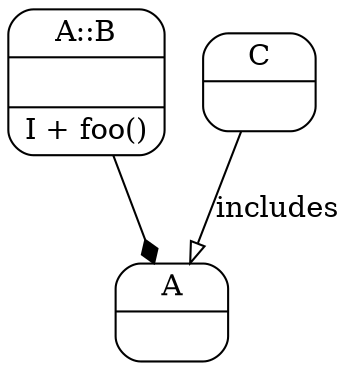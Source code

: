 digraph graph_title {
            graph[overlap=false, splines=true, bgcolor="white"]
"A" [shape=Mrecord, label="{A|\l}"]
"A::B" [shape=Mrecord, label="{A::B|\l|I + foo()\l}"]
"C" [shape=Mrecord, label="{C|\l}"]
"A::B" -> "A" [label="", arrowhead="diamond", arrowtail="diamond"]
"C" -> "A" [label="includes", arrowhead="empty", arrowtail="onormal"]
}
